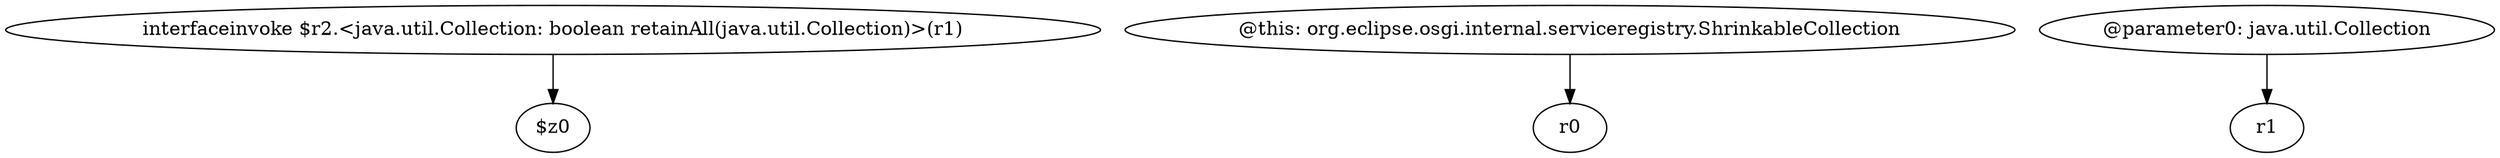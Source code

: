 digraph g {
0[label="interfaceinvoke $r2.<java.util.Collection: boolean retainAll(java.util.Collection)>(r1)"]
1[label="$z0"]
0->1[label=""]
2[label="@this: org.eclipse.osgi.internal.serviceregistry.ShrinkableCollection"]
3[label="r0"]
2->3[label=""]
4[label="@parameter0: java.util.Collection"]
5[label="r1"]
4->5[label=""]
}
